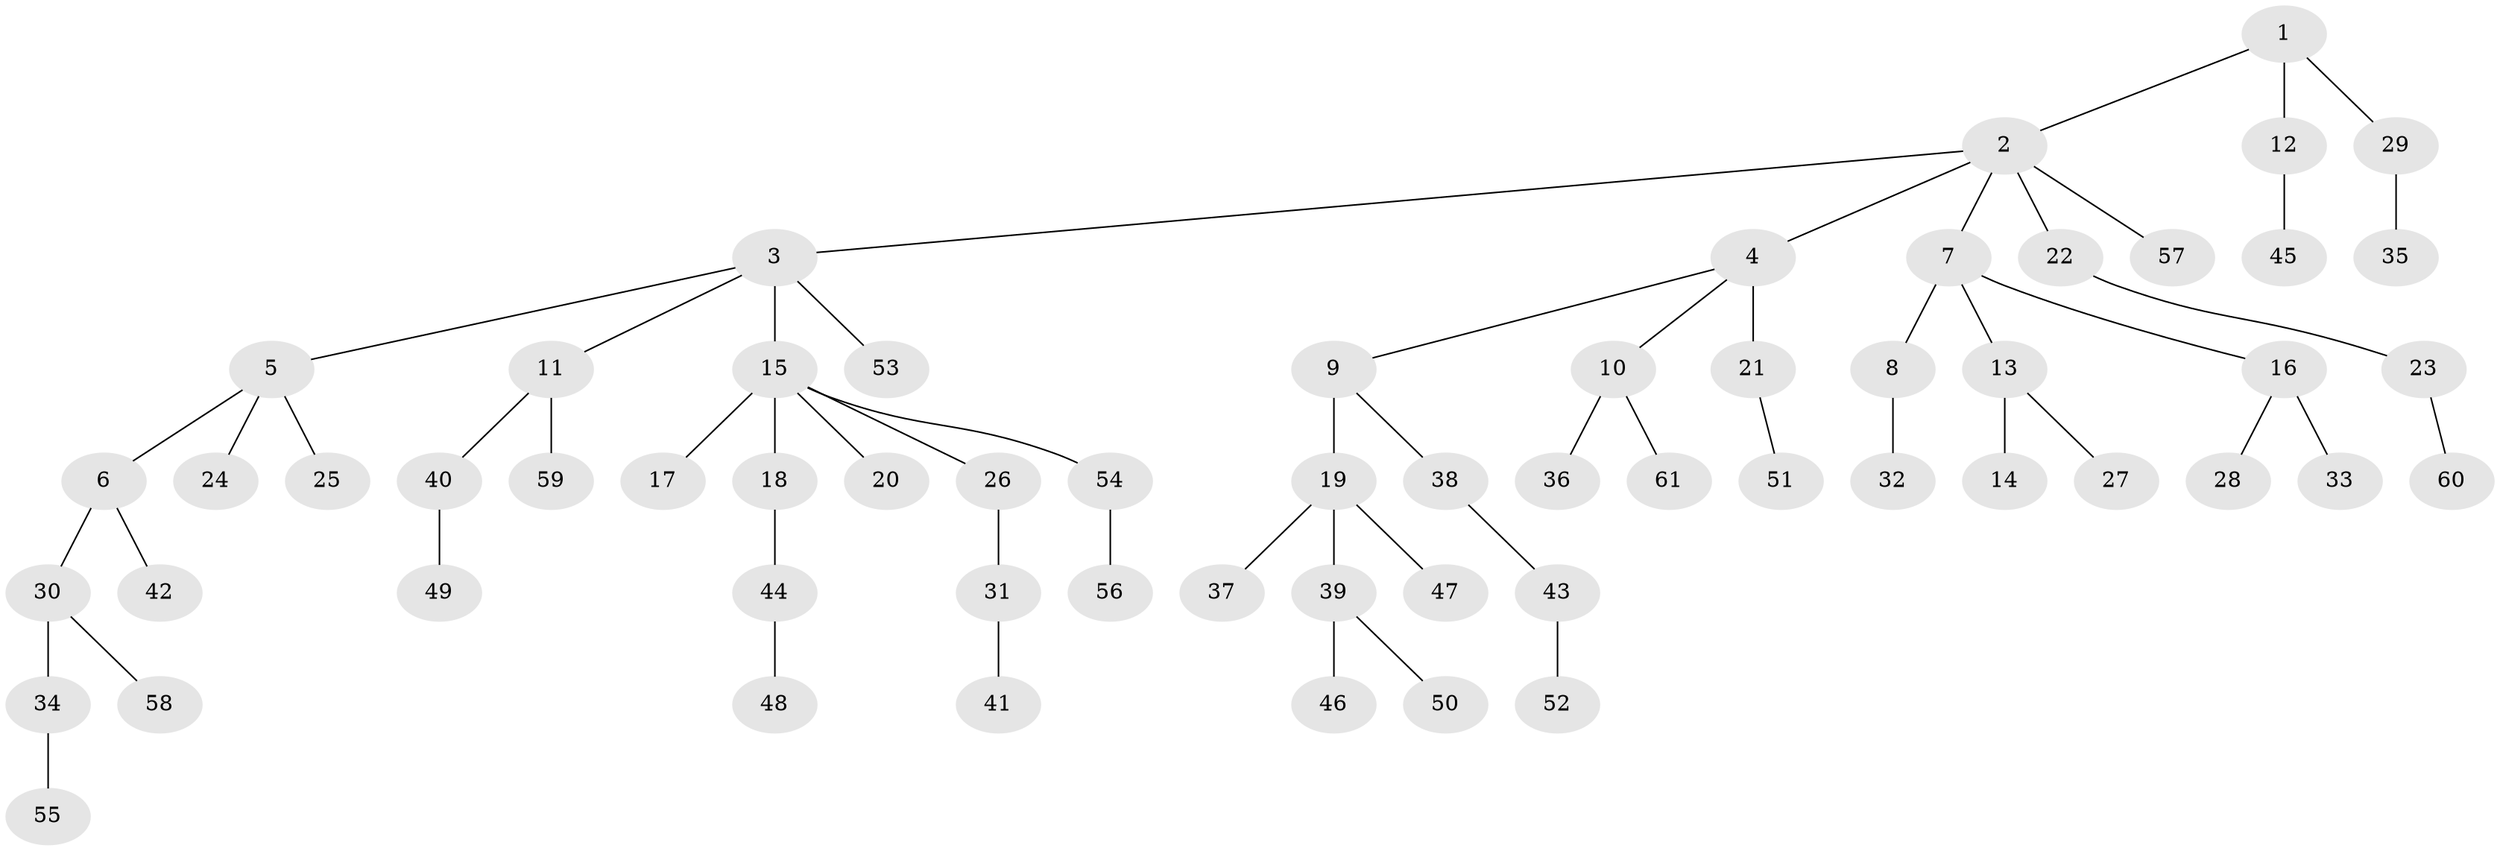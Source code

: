 // original degree distribution, {7: 0.02459016393442623, 6: 0.02459016393442623, 5: 0.02459016393442623, 3: 0.12295081967213115, 2: 0.27049180327868855, 4: 0.03278688524590164, 1: 0.5}
// Generated by graph-tools (version 1.1) at 2025/36/03/09/25 02:36:50]
// undirected, 61 vertices, 60 edges
graph export_dot {
graph [start="1"]
  node [color=gray90,style=filled];
  1;
  2;
  3;
  4;
  5;
  6;
  7;
  8;
  9;
  10;
  11;
  12;
  13;
  14;
  15;
  16;
  17;
  18;
  19;
  20;
  21;
  22;
  23;
  24;
  25;
  26;
  27;
  28;
  29;
  30;
  31;
  32;
  33;
  34;
  35;
  36;
  37;
  38;
  39;
  40;
  41;
  42;
  43;
  44;
  45;
  46;
  47;
  48;
  49;
  50;
  51;
  52;
  53;
  54;
  55;
  56;
  57;
  58;
  59;
  60;
  61;
  1 -- 2 [weight=1.0];
  1 -- 12 [weight=4.0];
  1 -- 29 [weight=1.0];
  2 -- 3 [weight=1.0];
  2 -- 4 [weight=1.0];
  2 -- 7 [weight=1.0];
  2 -- 22 [weight=1.0];
  2 -- 57 [weight=1.0];
  3 -- 5 [weight=1.0];
  3 -- 11 [weight=1.0];
  3 -- 15 [weight=1.0];
  3 -- 53 [weight=1.0];
  4 -- 9 [weight=1.0];
  4 -- 10 [weight=1.0];
  4 -- 21 [weight=2.0];
  5 -- 6 [weight=1.0];
  5 -- 24 [weight=1.0];
  5 -- 25 [weight=1.0];
  6 -- 30 [weight=1.0];
  6 -- 42 [weight=1.0];
  7 -- 8 [weight=1.0];
  7 -- 13 [weight=1.0];
  7 -- 16 [weight=1.0];
  8 -- 32 [weight=1.0];
  9 -- 19 [weight=4.0];
  9 -- 38 [weight=1.0];
  10 -- 36 [weight=2.0];
  10 -- 61 [weight=1.0];
  11 -- 40 [weight=1.0];
  11 -- 59 [weight=1.0];
  12 -- 45 [weight=1.0];
  13 -- 14 [weight=1.0];
  13 -- 27 [weight=1.0];
  15 -- 17 [weight=2.0];
  15 -- 18 [weight=1.0];
  15 -- 20 [weight=1.0];
  15 -- 26 [weight=1.0];
  15 -- 54 [weight=1.0];
  16 -- 28 [weight=1.0];
  16 -- 33 [weight=2.0];
  18 -- 44 [weight=1.0];
  19 -- 37 [weight=1.0];
  19 -- 39 [weight=1.0];
  19 -- 47 [weight=1.0];
  21 -- 51 [weight=1.0];
  22 -- 23 [weight=1.0];
  23 -- 60 [weight=1.0];
  26 -- 31 [weight=1.0];
  29 -- 35 [weight=3.0];
  30 -- 34 [weight=2.0];
  30 -- 58 [weight=1.0];
  31 -- 41 [weight=1.0];
  34 -- 55 [weight=1.0];
  38 -- 43 [weight=1.0];
  39 -- 46 [weight=2.0];
  39 -- 50 [weight=1.0];
  40 -- 49 [weight=1.0];
  43 -- 52 [weight=1.0];
  44 -- 48 [weight=1.0];
  54 -- 56 [weight=2.0];
}

